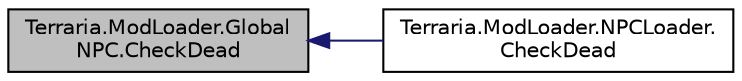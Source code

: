 digraph "Terraria.ModLoader.GlobalNPC.CheckDead"
{
  edge [fontname="Helvetica",fontsize="10",labelfontname="Helvetica",labelfontsize="10"];
  node [fontname="Helvetica",fontsize="10",shape=record];
  rankdir="LR";
  Node40 [label="Terraria.ModLoader.Global\lNPC.CheckDead",height=0.2,width=0.4,color="black", fillcolor="grey75", style="filled", fontcolor="black"];
  Node40 -> Node41 [dir="back",color="midnightblue",fontsize="10",style="solid",fontname="Helvetica"];
  Node41 [label="Terraria.ModLoader.NPCLoader.\lCheckDead",height=0.2,width=0.4,color="black", fillcolor="white", style="filled",URL="$class_terraria_1_1_mod_loader_1_1_n_p_c_loader.html#a48a2a6cd32cfb8e19522bad443d8f1b9"];
}
